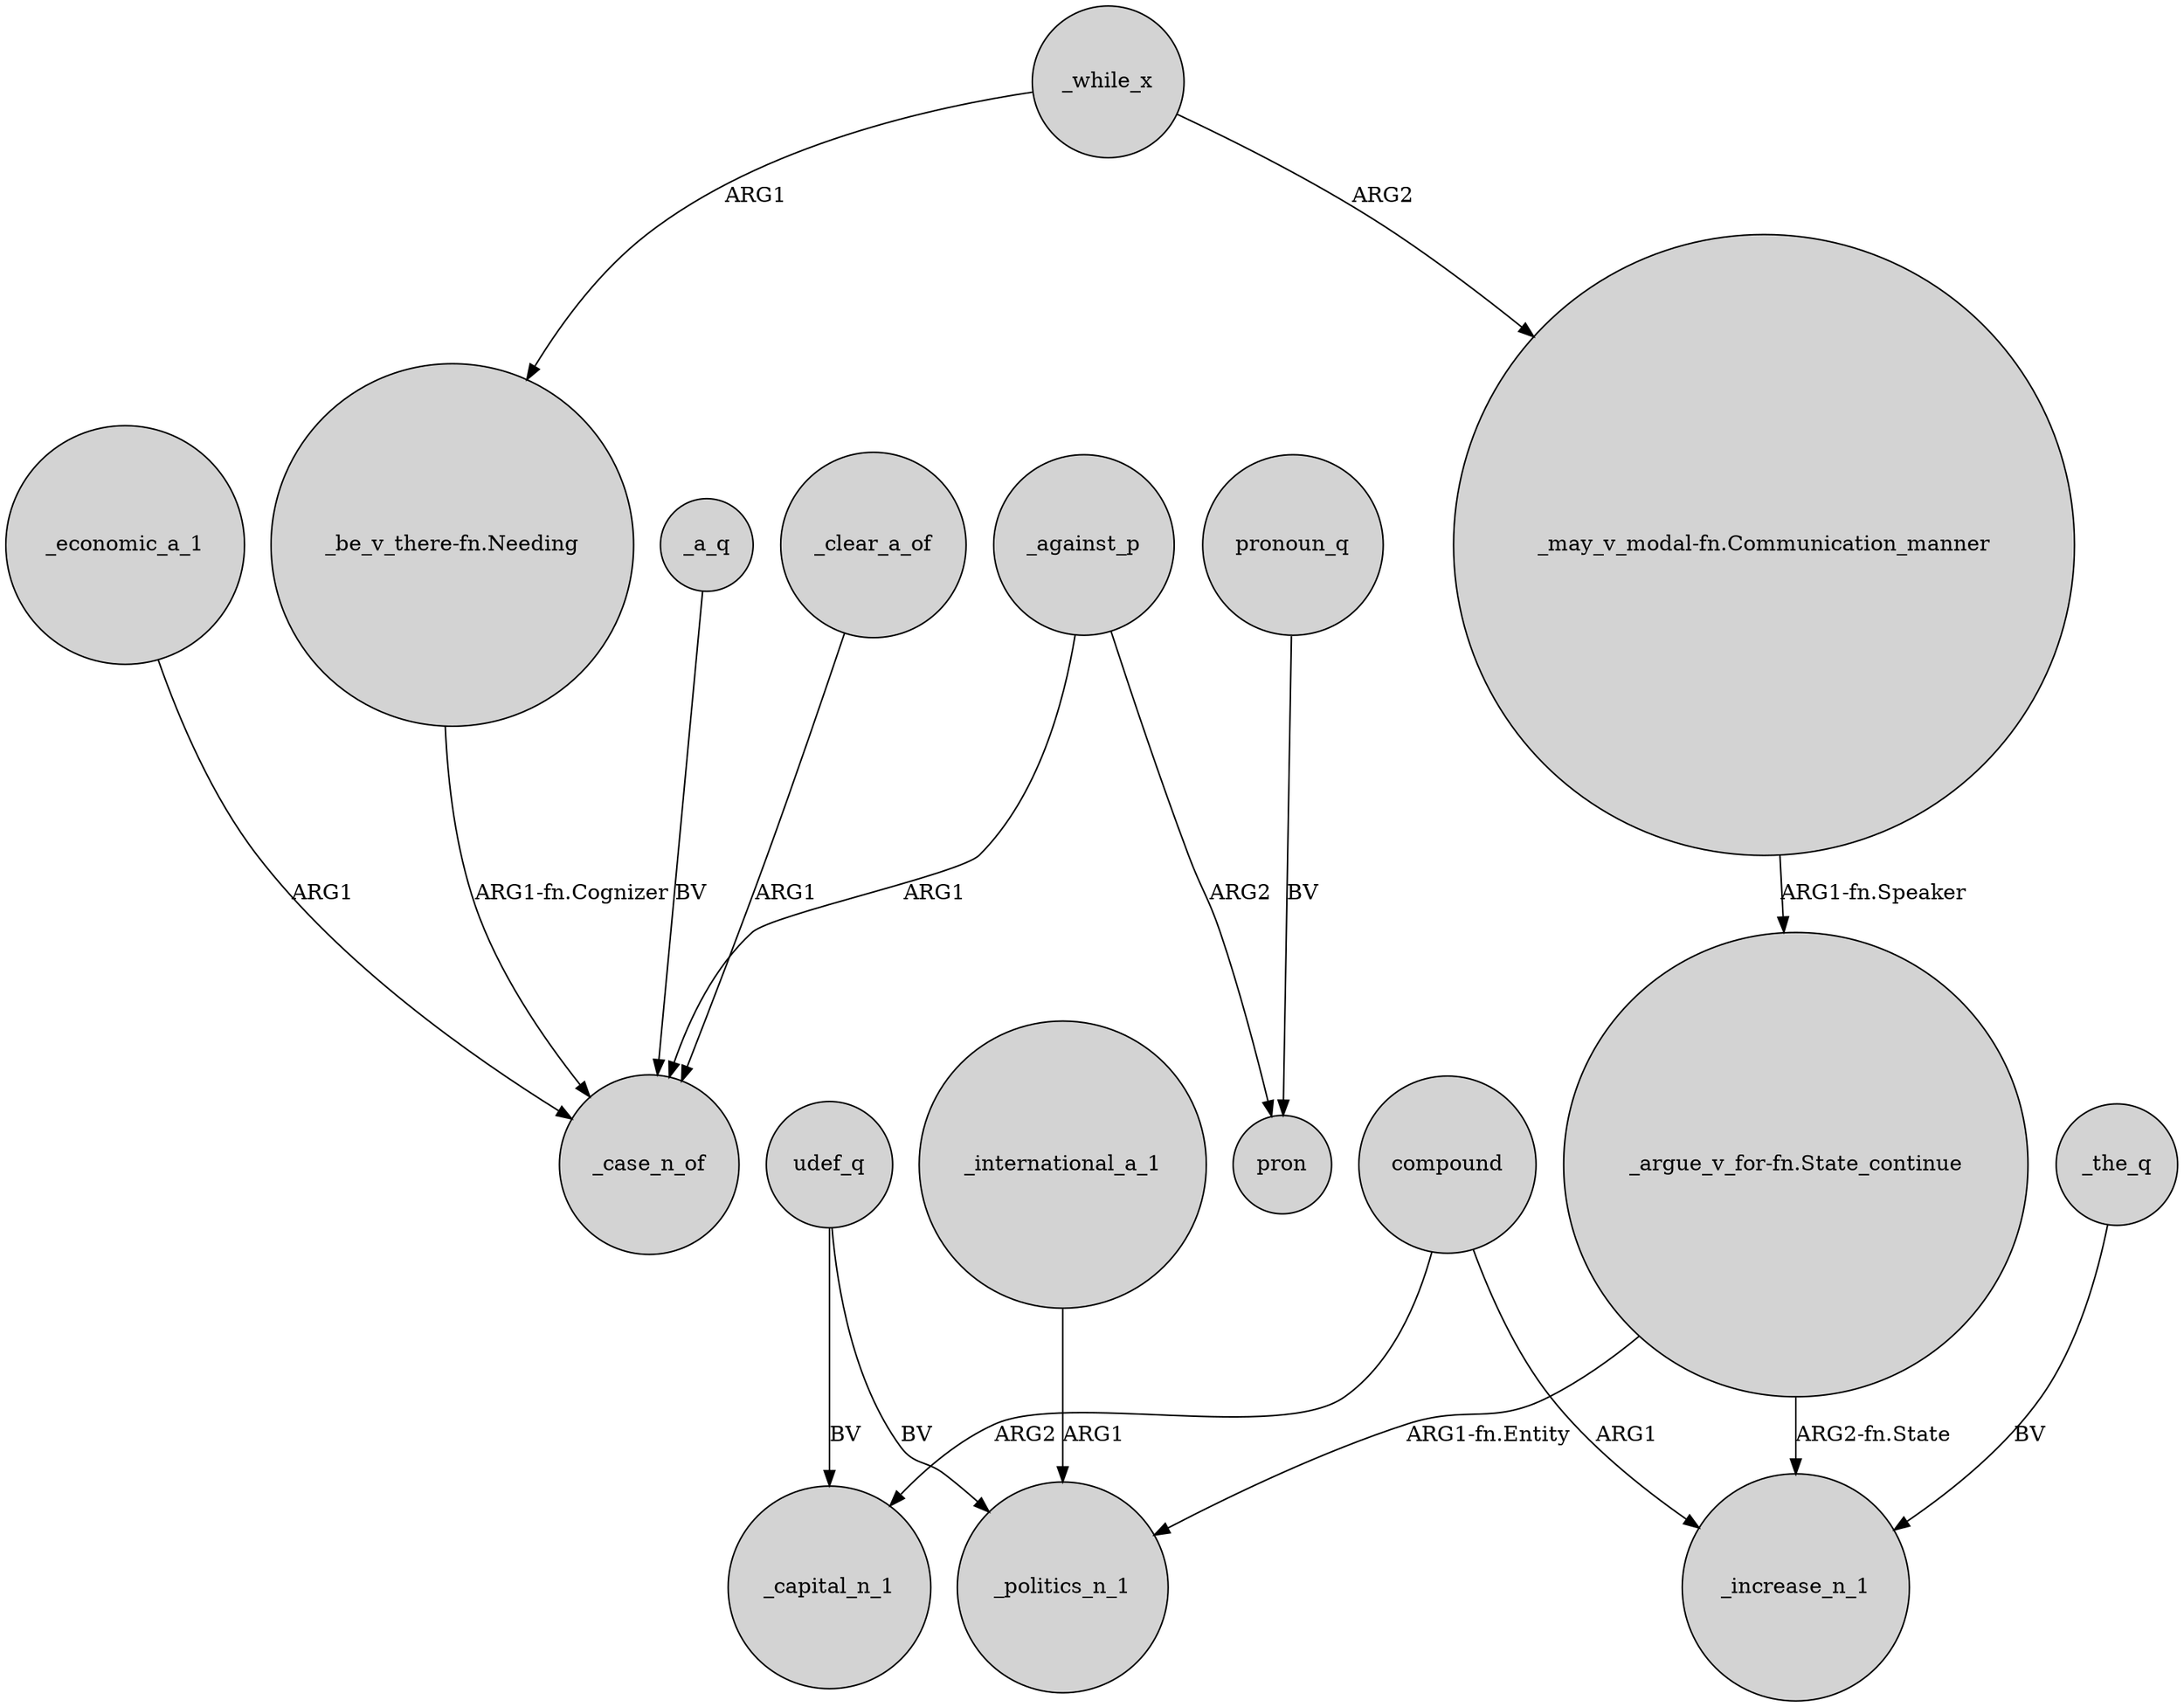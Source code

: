 digraph {
	node [shape=circle style=filled]
	_against_p -> _case_n_of [label=ARG1]
	compound -> _capital_n_1 [label=ARG2]
	_international_a_1 -> _politics_n_1 [label=ARG1]
	"_be_v_there-fn.Needing" -> _case_n_of [label="ARG1-fn.Cognizer"]
	udef_q -> _capital_n_1 [label=BV]
	compound -> _increase_n_1 [label=ARG1]
	udef_q -> _politics_n_1 [label=BV]
	_a_q -> _case_n_of [label=BV]
	_clear_a_of -> _case_n_of [label=ARG1]
	_the_q -> _increase_n_1 [label=BV]
	_against_p -> pron [label=ARG2]
	"_argue_v_for-fn.State_continue" -> _increase_n_1 [label="ARG2-fn.State"]
	_economic_a_1 -> _case_n_of [label=ARG1]
	_while_x -> "_may_v_modal-fn.Communication_manner" [label=ARG2]
	pronoun_q -> pron [label=BV]
	"_may_v_modal-fn.Communication_manner" -> "_argue_v_for-fn.State_continue" [label="ARG1-fn.Speaker"]
	"_argue_v_for-fn.State_continue" -> _politics_n_1 [label="ARG1-fn.Entity"]
	_while_x -> "_be_v_there-fn.Needing" [label=ARG1]
}
